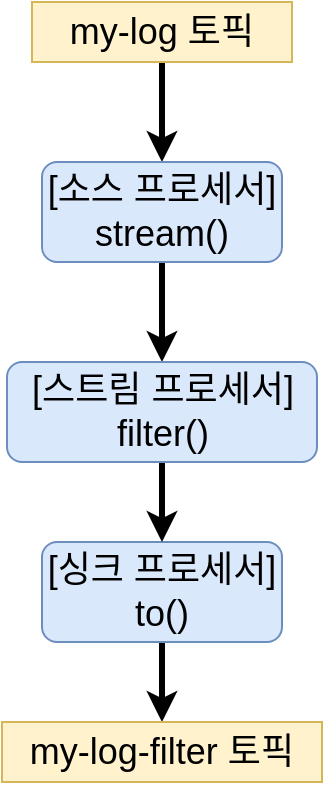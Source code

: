 <mxfile version="20.7.4" type="github"><diagram id="yBroxvktmbOIuQ4lVF_v" name="페이지-1"><mxGraphModel dx="538" dy="1011" grid="1" gridSize="10" guides="1" tooltips="1" connect="1" arrows="1" fold="1" page="1" pageScale="1" pageWidth="827" pageHeight="1169" math="0" shadow="0"><root><mxCell id="0"/><mxCell id="1" parent="0"/><mxCell id="njsngqaN4NBIr93hJb6f-5" style="edgeStyle=orthogonalEdgeStyle;rounded=0;orthogonalLoop=1;jettySize=auto;html=1;exitX=0.5;exitY=1;exitDx=0;exitDy=0;entryX=0.5;entryY=0;entryDx=0;entryDy=0;fontSize=18;strokeWidth=3;" parent="1" source="njsngqaN4NBIr93hJb6f-1" target="njsngqaN4NBIr93hJb6f-2" edge="1"><mxGeometry relative="1" as="geometry"/></mxCell><mxCell id="njsngqaN4NBIr93hJb6f-1" value="&lt;font style=&quot;font-size: 18px;&quot;&gt;my-log 토픽&lt;/font&gt;" style="rounded=0;whiteSpace=wrap;html=1;fillColor=#fff2cc;strokeColor=#d6b656;" parent="1" vertex="1"><mxGeometry x="200" y="200" width="130" height="30" as="geometry"/></mxCell><mxCell id="njsngqaN4NBIr93hJb6f-6" style="edgeStyle=orthogonalEdgeStyle;rounded=0;orthogonalLoop=1;jettySize=auto;html=1;exitX=0.5;exitY=1;exitDx=0;exitDy=0;strokeWidth=3;fontSize=18;entryX=0.5;entryY=0;entryDx=0;entryDy=0;" parent="1" source="njsngqaN4NBIr93hJb6f-2" target="n7t8_uaDeEoZKUTKyP9Q-1" edge="1"><mxGeometry relative="1" as="geometry"/></mxCell><mxCell id="njsngqaN4NBIr93hJb6f-2" value="[소스 프로세서]&lt;br&gt;stream()" style="rounded=1;whiteSpace=wrap;html=1;fontSize=18;fillColor=#dae8fc;strokeColor=#6c8ebf;" parent="1" vertex="1"><mxGeometry x="205" y="280" width="120" height="50" as="geometry"/></mxCell><mxCell id="njsngqaN4NBIr93hJb6f-7" style="edgeStyle=orthogonalEdgeStyle;rounded=0;orthogonalLoop=1;jettySize=auto;html=1;exitX=0.5;exitY=1;exitDx=0;exitDy=0;entryX=0.5;entryY=0;entryDx=0;entryDy=0;strokeWidth=3;fontSize=18;" parent="1" source="njsngqaN4NBIr93hJb6f-3" target="njsngqaN4NBIr93hJb6f-4" edge="1"><mxGeometry relative="1" as="geometry"/></mxCell><mxCell id="njsngqaN4NBIr93hJb6f-3" value="[싱크 프로세서]&lt;br&gt;to()" style="rounded=1;whiteSpace=wrap;html=1;fontSize=18;fillColor=#dae8fc;strokeColor=#6c8ebf;" parent="1" vertex="1"><mxGeometry x="205" y="470" width="120" height="50" as="geometry"/></mxCell><mxCell id="njsngqaN4NBIr93hJb6f-4" value="&lt;font style=&quot;font-size: 18px;&quot;&gt;my-log-filter 토픽&lt;/font&gt;" style="rounded=0;whiteSpace=wrap;html=1;fillColor=#fff2cc;strokeColor=#d6b656;" parent="1" vertex="1"><mxGeometry x="185" y="560" width="160" height="30" as="geometry"/></mxCell><mxCell id="n7t8_uaDeEoZKUTKyP9Q-2" style="edgeStyle=orthogonalEdgeStyle;rounded=0;orthogonalLoop=1;jettySize=auto;html=1;exitX=0.5;exitY=1;exitDx=0;exitDy=0;entryX=0.5;entryY=0;entryDx=0;entryDy=0;strokeWidth=3;" parent="1" source="n7t8_uaDeEoZKUTKyP9Q-1" target="njsngqaN4NBIr93hJb6f-3" edge="1"><mxGeometry relative="1" as="geometry"/></mxCell><mxCell id="n7t8_uaDeEoZKUTKyP9Q-1" value="[스트림 프로세서]&lt;br&gt;filter()" style="rounded=1;whiteSpace=wrap;html=1;fontSize=18;fillColor=#dae8fc;strokeColor=#6c8ebf;" parent="1" vertex="1"><mxGeometry x="187.5" y="380" width="155" height="50" as="geometry"/></mxCell></root></mxGraphModel></diagram></mxfile>
